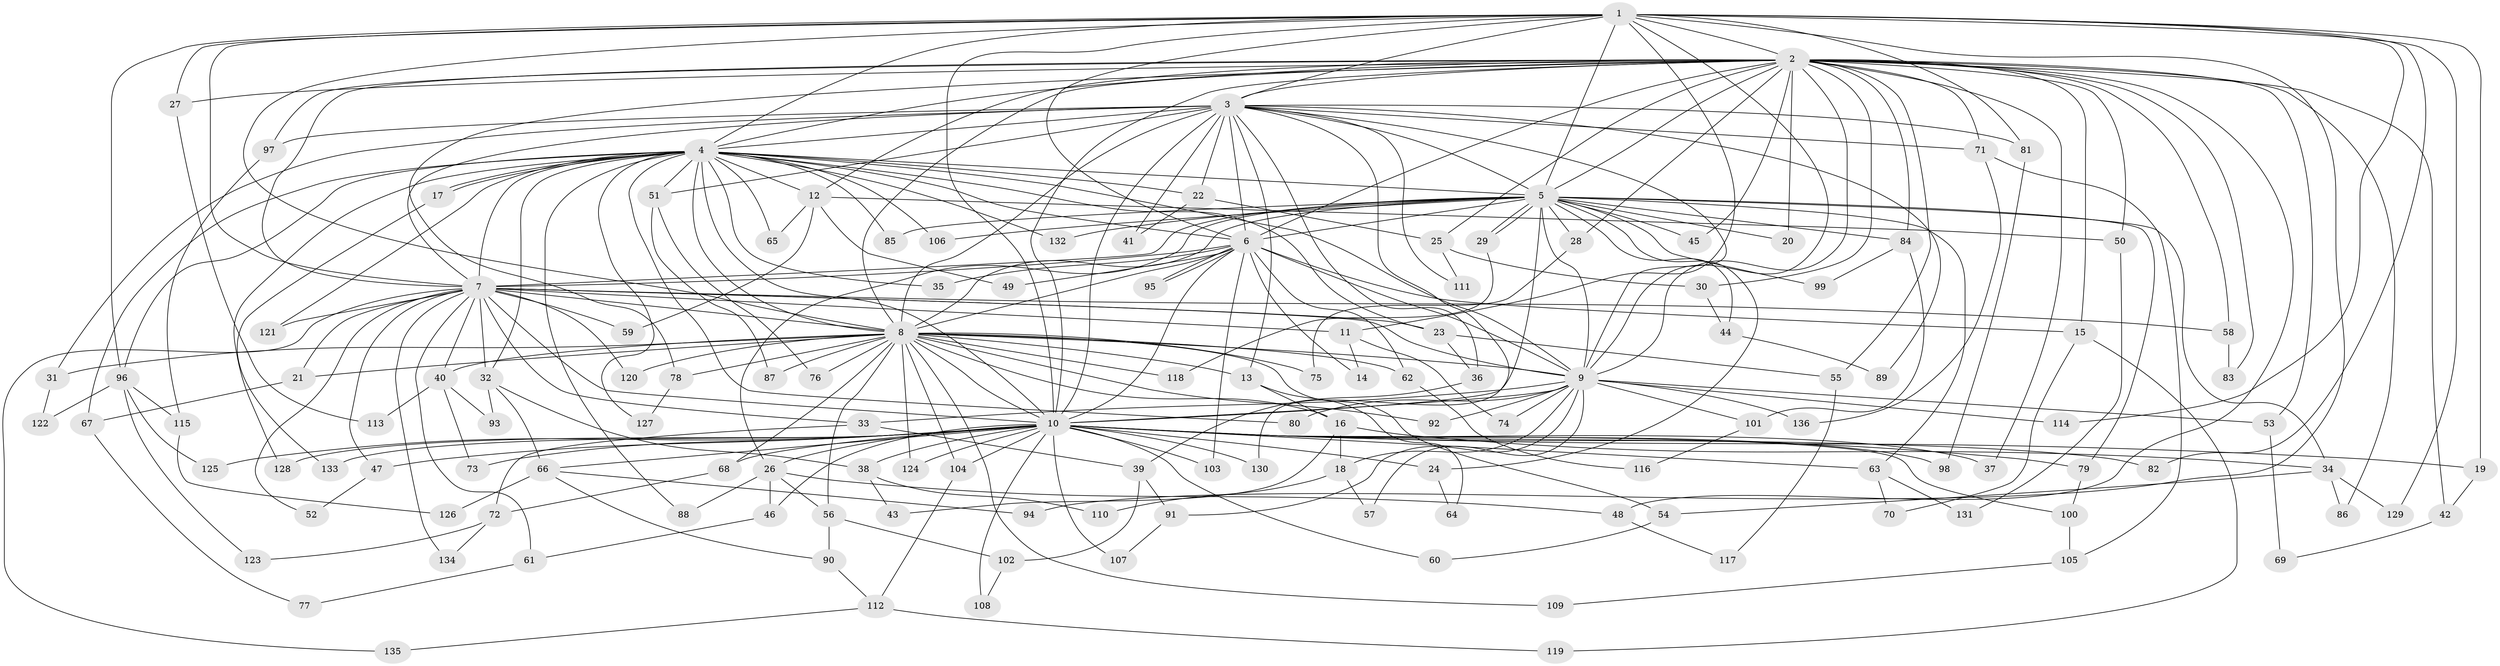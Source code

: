 // Generated by graph-tools (version 1.1) at 2025/14/03/09/25 04:14:18]
// undirected, 136 vertices, 297 edges
graph export_dot {
graph [start="1"]
  node [color=gray90,style=filled];
  1;
  2;
  3;
  4;
  5;
  6;
  7;
  8;
  9;
  10;
  11;
  12;
  13;
  14;
  15;
  16;
  17;
  18;
  19;
  20;
  21;
  22;
  23;
  24;
  25;
  26;
  27;
  28;
  29;
  30;
  31;
  32;
  33;
  34;
  35;
  36;
  37;
  38;
  39;
  40;
  41;
  42;
  43;
  44;
  45;
  46;
  47;
  48;
  49;
  50;
  51;
  52;
  53;
  54;
  55;
  56;
  57;
  58;
  59;
  60;
  61;
  62;
  63;
  64;
  65;
  66;
  67;
  68;
  69;
  70;
  71;
  72;
  73;
  74;
  75;
  76;
  77;
  78;
  79;
  80;
  81;
  82;
  83;
  84;
  85;
  86;
  87;
  88;
  89;
  90;
  91;
  92;
  93;
  94;
  95;
  96;
  97;
  98;
  99;
  100;
  101;
  102;
  103;
  104;
  105;
  106;
  107;
  108;
  109;
  110;
  111;
  112;
  113;
  114;
  115;
  116;
  117;
  118;
  119;
  120;
  121;
  122;
  123;
  124;
  125;
  126;
  127;
  128;
  129;
  130;
  131;
  132;
  133;
  134;
  135;
  136;
  1 -- 2;
  1 -- 3;
  1 -- 4;
  1 -- 5;
  1 -- 6;
  1 -- 7;
  1 -- 8;
  1 -- 9;
  1 -- 10;
  1 -- 11;
  1 -- 19;
  1 -- 27;
  1 -- 81;
  1 -- 82;
  1 -- 94;
  1 -- 96;
  1 -- 114;
  1 -- 129;
  2 -- 3;
  2 -- 4;
  2 -- 5;
  2 -- 6;
  2 -- 7;
  2 -- 8;
  2 -- 9;
  2 -- 10;
  2 -- 12;
  2 -- 15;
  2 -- 20;
  2 -- 25;
  2 -- 27;
  2 -- 28;
  2 -- 30;
  2 -- 37;
  2 -- 42;
  2 -- 45;
  2 -- 48;
  2 -- 50;
  2 -- 53;
  2 -- 55;
  2 -- 58;
  2 -- 71;
  2 -- 78;
  2 -- 83;
  2 -- 84;
  2 -- 86;
  2 -- 97;
  3 -- 4;
  3 -- 5;
  3 -- 6;
  3 -- 7;
  3 -- 8;
  3 -- 9;
  3 -- 10;
  3 -- 13;
  3 -- 22;
  3 -- 31;
  3 -- 36;
  3 -- 41;
  3 -- 51;
  3 -- 71;
  3 -- 81;
  3 -- 89;
  3 -- 97;
  3 -- 111;
  3 -- 130;
  4 -- 5;
  4 -- 6;
  4 -- 7;
  4 -- 8;
  4 -- 9;
  4 -- 10;
  4 -- 12;
  4 -- 17;
  4 -- 17;
  4 -- 22;
  4 -- 23;
  4 -- 32;
  4 -- 35;
  4 -- 51;
  4 -- 65;
  4 -- 67;
  4 -- 80;
  4 -- 85;
  4 -- 88;
  4 -- 96;
  4 -- 106;
  4 -- 121;
  4 -- 127;
  4 -- 128;
  4 -- 132;
  5 -- 6;
  5 -- 7;
  5 -- 8;
  5 -- 9;
  5 -- 10;
  5 -- 20;
  5 -- 24;
  5 -- 26;
  5 -- 28;
  5 -- 29;
  5 -- 29;
  5 -- 34;
  5 -- 44;
  5 -- 45;
  5 -- 63;
  5 -- 79;
  5 -- 84;
  5 -- 85;
  5 -- 99;
  5 -- 106;
  5 -- 132;
  6 -- 7;
  6 -- 8;
  6 -- 9;
  6 -- 10;
  6 -- 14;
  6 -- 15;
  6 -- 35;
  6 -- 49;
  6 -- 62;
  6 -- 95;
  6 -- 95;
  6 -- 103;
  7 -- 8;
  7 -- 9;
  7 -- 10;
  7 -- 11;
  7 -- 21;
  7 -- 23;
  7 -- 32;
  7 -- 33;
  7 -- 40;
  7 -- 47;
  7 -- 52;
  7 -- 58;
  7 -- 59;
  7 -- 61;
  7 -- 120;
  7 -- 121;
  7 -- 134;
  7 -- 135;
  8 -- 9;
  8 -- 10;
  8 -- 13;
  8 -- 16;
  8 -- 21;
  8 -- 31;
  8 -- 40;
  8 -- 54;
  8 -- 56;
  8 -- 62;
  8 -- 68;
  8 -- 75;
  8 -- 76;
  8 -- 78;
  8 -- 87;
  8 -- 92;
  8 -- 104;
  8 -- 109;
  8 -- 118;
  8 -- 120;
  8 -- 124;
  9 -- 10;
  9 -- 18;
  9 -- 33;
  9 -- 53;
  9 -- 57;
  9 -- 74;
  9 -- 80;
  9 -- 91;
  9 -- 92;
  9 -- 101;
  9 -- 114;
  9 -- 136;
  10 -- 19;
  10 -- 24;
  10 -- 26;
  10 -- 37;
  10 -- 38;
  10 -- 46;
  10 -- 47;
  10 -- 60;
  10 -- 63;
  10 -- 66;
  10 -- 68;
  10 -- 73;
  10 -- 79;
  10 -- 82;
  10 -- 98;
  10 -- 100;
  10 -- 103;
  10 -- 104;
  10 -- 107;
  10 -- 108;
  10 -- 124;
  10 -- 125;
  10 -- 128;
  10 -- 130;
  10 -- 133;
  11 -- 14;
  11 -- 74;
  12 -- 49;
  12 -- 50;
  12 -- 59;
  12 -- 65;
  13 -- 16;
  13 -- 64;
  15 -- 70;
  15 -- 119;
  16 -- 18;
  16 -- 34;
  16 -- 43;
  17 -- 133;
  18 -- 57;
  18 -- 110;
  19 -- 42;
  21 -- 67;
  22 -- 25;
  22 -- 41;
  23 -- 36;
  23 -- 55;
  24 -- 64;
  25 -- 30;
  25 -- 111;
  26 -- 46;
  26 -- 48;
  26 -- 56;
  26 -- 88;
  27 -- 113;
  28 -- 75;
  29 -- 118;
  30 -- 44;
  31 -- 122;
  32 -- 38;
  32 -- 66;
  32 -- 93;
  33 -- 39;
  33 -- 72;
  34 -- 54;
  34 -- 86;
  34 -- 129;
  36 -- 39;
  38 -- 43;
  38 -- 110;
  39 -- 91;
  39 -- 102;
  40 -- 73;
  40 -- 93;
  40 -- 113;
  42 -- 69;
  44 -- 89;
  46 -- 61;
  47 -- 52;
  48 -- 117;
  50 -- 131;
  51 -- 76;
  51 -- 87;
  53 -- 69;
  54 -- 60;
  55 -- 117;
  56 -- 90;
  56 -- 102;
  58 -- 83;
  61 -- 77;
  62 -- 116;
  63 -- 70;
  63 -- 131;
  66 -- 90;
  66 -- 94;
  66 -- 126;
  67 -- 77;
  68 -- 72;
  71 -- 105;
  71 -- 136;
  72 -- 123;
  72 -- 134;
  78 -- 127;
  79 -- 100;
  81 -- 98;
  84 -- 99;
  84 -- 101;
  90 -- 112;
  91 -- 107;
  96 -- 115;
  96 -- 122;
  96 -- 123;
  96 -- 125;
  97 -- 115;
  100 -- 105;
  101 -- 116;
  102 -- 108;
  104 -- 112;
  105 -- 109;
  112 -- 119;
  112 -- 135;
  115 -- 126;
}
